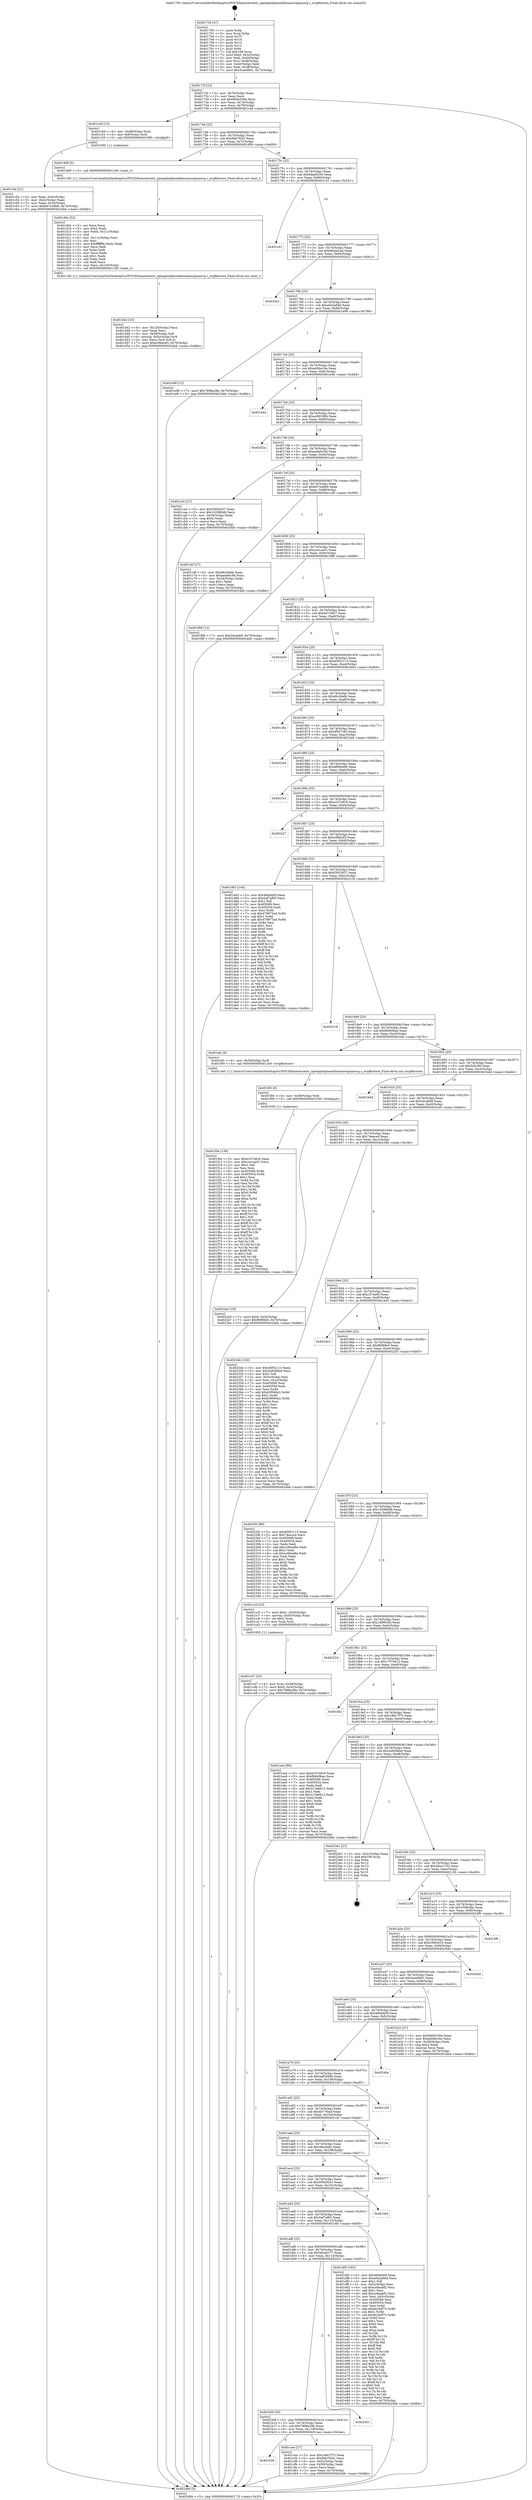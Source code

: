 digraph "0x401700" {
  label = "0x401700 (/mnt/c/Users/mathe/Desktop/tcc/POCII/binaries/extr_openpilotphonelibsnanovgnanovg.c_nvgRestore_Final-ollvm.out::main(0))"
  labelloc = "t"
  node[shape=record]

  Entry [label="",width=0.3,height=0.3,shape=circle,fillcolor=black,style=filled]
  "0x40172f" [label="{
     0x40172f [23]\l
     | [instrs]\l
     &nbsp;&nbsp;0x40172f \<+3\>: mov -0x70(%rbp),%eax\l
     &nbsp;&nbsp;0x401732 \<+2\>: mov %eax,%ecx\l
     &nbsp;&nbsp;0x401734 \<+6\>: sub $0x940b5384,%ecx\l
     &nbsp;&nbsp;0x40173a \<+3\>: mov %eax,-0x74(%rbp)\l
     &nbsp;&nbsp;0x40173d \<+3\>: mov %ecx,-0x78(%rbp)\l
     &nbsp;&nbsp;0x401740 \<+6\>: je 0000000000401c4d \<main+0x54d\>\l
  }"]
  "0x401c4d" [label="{
     0x401c4d [13]\l
     | [instrs]\l
     &nbsp;&nbsp;0x401c4d \<+4\>: mov -0x48(%rbp),%rax\l
     &nbsp;&nbsp;0x401c51 \<+4\>: mov 0x8(%rax),%rdi\l
     &nbsp;&nbsp;0x401c55 \<+5\>: call 0000000000401060 \<atoi@plt\>\l
     | [calls]\l
     &nbsp;&nbsp;0x401060 \{1\} (unknown)\l
  }"]
  "0x401746" [label="{
     0x401746 [22]\l
     | [instrs]\l
     &nbsp;&nbsp;0x401746 \<+5\>: jmp 000000000040174b \<main+0x4b\>\l
     &nbsp;&nbsp;0x40174b \<+3\>: mov -0x74(%rbp),%eax\l
     &nbsp;&nbsp;0x40174e \<+5\>: sub $0x9bb7f2d1,%eax\l
     &nbsp;&nbsp;0x401753 \<+3\>: mov %eax,-0x7c(%rbp)\l
     &nbsp;&nbsp;0x401756 \<+6\>: je 0000000000401d09 \<main+0x609\>\l
  }"]
  Exit [label="",width=0.3,height=0.3,shape=circle,fillcolor=black,style=filled,peripheries=2]
  "0x401d09" [label="{
     0x401d09 [5]\l
     | [instrs]\l
     &nbsp;&nbsp;0x401d09 \<+5\>: call 0000000000401160 \<next_i\>\l
     | [calls]\l
     &nbsp;&nbsp;0x401160 \{1\} (/mnt/c/Users/mathe/Desktop/tcc/POCII/binaries/extr_openpilotphonelibsnanovgnanovg.c_nvgRestore_Final-ollvm.out::next_i)\l
  }"]
  "0x40175c" [label="{
     0x40175c [22]\l
     | [instrs]\l
     &nbsp;&nbsp;0x40175c \<+5\>: jmp 0000000000401761 \<main+0x61\>\l
     &nbsp;&nbsp;0x401761 \<+3\>: mov -0x74(%rbp),%eax\l
     &nbsp;&nbsp;0x401764 \<+5\>: sub $0x9dae6534,%eax\l
     &nbsp;&nbsp;0x401769 \<+3\>: mov %eax,-0x80(%rbp)\l
     &nbsp;&nbsp;0x40176c \<+6\>: je 0000000000401c41 \<main+0x541\>\l
  }"]
  "0x401f0e" [label="{
     0x401f0e [138]\l
     | [instrs]\l
     &nbsp;&nbsp;0x401f0e \<+5\>: mov $0xe107e6c9,%eax\l
     &nbsp;&nbsp;0x401f13 \<+5\>: mov $0xcce1aa51,%ecx\l
     &nbsp;&nbsp;0x401f18 \<+2\>: mov $0x1,%dl\l
     &nbsp;&nbsp;0x401f1a \<+2\>: xor %esi,%esi\l
     &nbsp;&nbsp;0x401f1c \<+8\>: mov 0x405068,%r8d\l
     &nbsp;&nbsp;0x401f24 \<+8\>: mov 0x405054,%r9d\l
     &nbsp;&nbsp;0x401f2c \<+3\>: sub $0x1,%esi\l
     &nbsp;&nbsp;0x401f2f \<+3\>: mov %r8d,%r10d\l
     &nbsp;&nbsp;0x401f32 \<+3\>: add %esi,%r10d\l
     &nbsp;&nbsp;0x401f35 \<+4\>: imul %r10d,%r8d\l
     &nbsp;&nbsp;0x401f39 \<+4\>: and $0x1,%r8d\l
     &nbsp;&nbsp;0x401f3d \<+4\>: cmp $0x0,%r8d\l
     &nbsp;&nbsp;0x401f41 \<+4\>: sete %r11b\l
     &nbsp;&nbsp;0x401f45 \<+4\>: cmp $0xa,%r9d\l
     &nbsp;&nbsp;0x401f49 \<+3\>: setl %bl\l
     &nbsp;&nbsp;0x401f4c \<+3\>: mov %r11b,%r14b\l
     &nbsp;&nbsp;0x401f4f \<+4\>: xor $0xff,%r14b\l
     &nbsp;&nbsp;0x401f53 \<+3\>: mov %bl,%r15b\l
     &nbsp;&nbsp;0x401f56 \<+4\>: xor $0xff,%r15b\l
     &nbsp;&nbsp;0x401f5a \<+3\>: xor $0x1,%dl\l
     &nbsp;&nbsp;0x401f5d \<+3\>: mov %r14b,%r12b\l
     &nbsp;&nbsp;0x401f60 \<+4\>: and $0xff,%r12b\l
     &nbsp;&nbsp;0x401f64 \<+3\>: and %dl,%r11b\l
     &nbsp;&nbsp;0x401f67 \<+3\>: mov %r15b,%r13b\l
     &nbsp;&nbsp;0x401f6a \<+4\>: and $0xff,%r13b\l
     &nbsp;&nbsp;0x401f6e \<+2\>: and %dl,%bl\l
     &nbsp;&nbsp;0x401f70 \<+3\>: or %r11b,%r12b\l
     &nbsp;&nbsp;0x401f73 \<+3\>: or %bl,%r13b\l
     &nbsp;&nbsp;0x401f76 \<+3\>: xor %r13b,%r12b\l
     &nbsp;&nbsp;0x401f79 \<+3\>: or %r15b,%r14b\l
     &nbsp;&nbsp;0x401f7c \<+4\>: xor $0xff,%r14b\l
     &nbsp;&nbsp;0x401f80 \<+3\>: or $0x1,%dl\l
     &nbsp;&nbsp;0x401f83 \<+3\>: and %dl,%r14b\l
     &nbsp;&nbsp;0x401f86 \<+3\>: or %r14b,%r12b\l
     &nbsp;&nbsp;0x401f89 \<+4\>: test $0x1,%r12b\l
     &nbsp;&nbsp;0x401f8d \<+3\>: cmovne %ecx,%eax\l
     &nbsp;&nbsp;0x401f90 \<+3\>: mov %eax,-0x70(%rbp)\l
     &nbsp;&nbsp;0x401f93 \<+5\>: jmp 00000000004024bb \<main+0xdbb\>\l
  }"]
  "0x401c41" [label="{
     0x401c41\l
  }", style=dashed]
  "0x401772" [label="{
     0x401772 [25]\l
     | [instrs]\l
     &nbsp;&nbsp;0x401772 \<+5\>: jmp 0000000000401777 \<main+0x77\>\l
     &nbsp;&nbsp;0x401777 \<+3\>: mov -0x74(%rbp),%eax\l
     &nbsp;&nbsp;0x40177a \<+5\>: sub $0x9e4ae2a4,%eax\l
     &nbsp;&nbsp;0x40177f \<+6\>: mov %eax,-0x84(%rbp)\l
     &nbsp;&nbsp;0x401785 \<+6\>: je 00000000004020c2 \<main+0x9c2\>\l
  }"]
  "0x401f05" [label="{
     0x401f05 [9]\l
     | [instrs]\l
     &nbsp;&nbsp;0x401f05 \<+4\>: mov -0x58(%rbp),%rdi\l
     &nbsp;&nbsp;0x401f09 \<+5\>: call 0000000000401030 \<free@plt\>\l
     | [calls]\l
     &nbsp;&nbsp;0x401030 \{1\} (unknown)\l
  }"]
  "0x4020c2" [label="{
     0x4020c2\l
  }", style=dashed]
  "0x40178b" [label="{
     0x40178b [25]\l
     | [instrs]\l
     &nbsp;&nbsp;0x40178b \<+5\>: jmp 0000000000401790 \<main+0x90\>\l
     &nbsp;&nbsp;0x401790 \<+3\>: mov -0x74(%rbp),%eax\l
     &nbsp;&nbsp;0x401793 \<+5\>: sub $0xa0a2a66d,%eax\l
     &nbsp;&nbsp;0x401798 \<+6\>: mov %eax,-0x88(%rbp)\l
     &nbsp;&nbsp;0x40179e \<+6\>: je 0000000000401e98 \<main+0x798\>\l
  }"]
  "0x401d42" [label="{
     0x401d42 [33]\l
     | [instrs]\l
     &nbsp;&nbsp;0x401d42 \<+6\>: mov -0x120(%rbp),%ecx\l
     &nbsp;&nbsp;0x401d48 \<+3\>: imul %eax,%ecx\l
     &nbsp;&nbsp;0x401d4b \<+4\>: mov -0x58(%rbp),%r8\l
     &nbsp;&nbsp;0x401d4f \<+4\>: movslq -0x5c(%rbp),%r9\l
     &nbsp;&nbsp;0x401d53 \<+4\>: mov %ecx,(%r8,%r9,4)\l
     &nbsp;&nbsp;0x401d57 \<+7\>: movl $0xe3fbbc65,-0x70(%rbp)\l
     &nbsp;&nbsp;0x401d5e \<+5\>: jmp 00000000004024bb \<main+0xdbb\>\l
  }"]
  "0x401e98" [label="{
     0x401e98 [12]\l
     | [instrs]\l
     &nbsp;&nbsp;0x401e98 \<+7\>: movl $0x7898a28b,-0x70(%rbp)\l
     &nbsp;&nbsp;0x401e9f \<+5\>: jmp 00000000004024bb \<main+0xdbb\>\l
  }"]
  "0x4017a4" [label="{
     0x4017a4 [25]\l
     | [instrs]\l
     &nbsp;&nbsp;0x4017a4 \<+5\>: jmp 00000000004017a9 \<main+0xa9\>\l
     &nbsp;&nbsp;0x4017a9 \<+3\>: mov -0x74(%rbp),%eax\l
     &nbsp;&nbsp;0x4017ac \<+5\>: sub $0xa60be1be,%eax\l
     &nbsp;&nbsp;0x4017b1 \<+6\>: mov %eax,-0x8c(%rbp)\l
     &nbsp;&nbsp;0x4017b7 \<+6\>: je 0000000000401b4d \<main+0x44d\>\l
  }"]
  "0x401d0e" [label="{
     0x401d0e [52]\l
     | [instrs]\l
     &nbsp;&nbsp;0x401d0e \<+2\>: xor %ecx,%ecx\l
     &nbsp;&nbsp;0x401d10 \<+5\>: mov $0x2,%edx\l
     &nbsp;&nbsp;0x401d15 \<+6\>: mov %edx,-0x11c(%rbp)\l
     &nbsp;&nbsp;0x401d1b \<+1\>: cltd\l
     &nbsp;&nbsp;0x401d1c \<+6\>: mov -0x11c(%rbp),%esi\l
     &nbsp;&nbsp;0x401d22 \<+2\>: idiv %esi\l
     &nbsp;&nbsp;0x401d24 \<+6\>: imul $0xfffffffe,%edx,%edx\l
     &nbsp;&nbsp;0x401d2a \<+2\>: mov %ecx,%edi\l
     &nbsp;&nbsp;0x401d2c \<+2\>: sub %edx,%edi\l
     &nbsp;&nbsp;0x401d2e \<+2\>: mov %ecx,%edx\l
     &nbsp;&nbsp;0x401d30 \<+3\>: sub $0x1,%edx\l
     &nbsp;&nbsp;0x401d33 \<+2\>: add %edx,%edi\l
     &nbsp;&nbsp;0x401d35 \<+2\>: sub %edi,%ecx\l
     &nbsp;&nbsp;0x401d37 \<+6\>: mov %ecx,-0x120(%rbp)\l
     &nbsp;&nbsp;0x401d3d \<+5\>: call 0000000000401160 \<next_i\>\l
     | [calls]\l
     &nbsp;&nbsp;0x401160 \{1\} (/mnt/c/Users/mathe/Desktop/tcc/POCII/binaries/extr_openpilotphonelibsnanovgnanovg.c_nvgRestore_Final-ollvm.out::next_i)\l
  }"]
  "0x401b4d" [label="{
     0x401b4d\l
  }", style=dashed]
  "0x4017bd" [label="{
     0x4017bd [25]\l
     | [instrs]\l
     &nbsp;&nbsp;0x4017bd \<+5\>: jmp 00000000004017c2 \<main+0xc2\>\l
     &nbsp;&nbsp;0x4017c2 \<+3\>: mov -0x74(%rbp),%eax\l
     &nbsp;&nbsp;0x4017c5 \<+5\>: sub $0xac69208b,%eax\l
     &nbsp;&nbsp;0x4017ca \<+6\>: mov %eax,-0x90(%rbp)\l
     &nbsp;&nbsp;0x4017d0 \<+6\>: je 000000000040202a \<main+0x92a\>\l
  }"]
  "0x401b28" [label="{
     0x401b28\l
  }", style=dashed]
  "0x40202a" [label="{
     0x40202a\l
  }", style=dashed]
  "0x4017d6" [label="{
     0x4017d6 [25]\l
     | [instrs]\l
     &nbsp;&nbsp;0x4017d6 \<+5\>: jmp 00000000004017db \<main+0xdb\>\l
     &nbsp;&nbsp;0x4017db \<+3\>: mov -0x74(%rbp),%eax\l
     &nbsp;&nbsp;0x4017de \<+5\>: sub $0xaede918d,%eax\l
     &nbsp;&nbsp;0x4017e3 \<+6\>: mov %eax,-0x94(%rbp)\l
     &nbsp;&nbsp;0x4017e9 \<+6\>: je 0000000000401ca5 \<main+0x5a5\>\l
  }"]
  "0x401cee" [label="{
     0x401cee [27]\l
     | [instrs]\l
     &nbsp;&nbsp;0x401cee \<+5\>: mov $0x1d6c7f75,%eax\l
     &nbsp;&nbsp;0x401cf3 \<+5\>: mov $0x9bb7f2d1,%ecx\l
     &nbsp;&nbsp;0x401cf8 \<+3\>: mov -0x5c(%rbp),%edx\l
     &nbsp;&nbsp;0x401cfb \<+3\>: cmp -0x50(%rbp),%edx\l
     &nbsp;&nbsp;0x401cfe \<+3\>: cmovl %ecx,%eax\l
     &nbsp;&nbsp;0x401d01 \<+3\>: mov %eax,-0x70(%rbp)\l
     &nbsp;&nbsp;0x401d04 \<+5\>: jmp 00000000004024bb \<main+0xdbb\>\l
  }"]
  "0x401ca5" [label="{
     0x401ca5 [27]\l
     | [instrs]\l
     &nbsp;&nbsp;0x401ca5 \<+5\>: mov $0xf3952937,%eax\l
     &nbsp;&nbsp;0x401caa \<+5\>: mov $0x102980db,%ecx\l
     &nbsp;&nbsp;0x401caf \<+3\>: mov -0x34(%rbp),%edx\l
     &nbsp;&nbsp;0x401cb2 \<+3\>: cmp $0x0,%edx\l
     &nbsp;&nbsp;0x401cb5 \<+3\>: cmove %ecx,%eax\l
     &nbsp;&nbsp;0x401cb8 \<+3\>: mov %eax,-0x70(%rbp)\l
     &nbsp;&nbsp;0x401cbb \<+5\>: jmp 00000000004024bb \<main+0xdbb\>\l
  }"]
  "0x4017ef" [label="{
     0x4017ef [25]\l
     | [instrs]\l
     &nbsp;&nbsp;0x4017ef \<+5\>: jmp 00000000004017f4 \<main+0xf4\>\l
     &nbsp;&nbsp;0x4017f4 \<+3\>: mov -0x74(%rbp),%eax\l
     &nbsp;&nbsp;0x4017f7 \<+5\>: sub $0xb67e4db9,%eax\l
     &nbsp;&nbsp;0x4017fc \<+6\>: mov %eax,-0x98(%rbp)\l
     &nbsp;&nbsp;0x401802 \<+6\>: je 0000000000401c6f \<main+0x56f\>\l
  }"]
  "0x401b0f" [label="{
     0x401b0f [25]\l
     | [instrs]\l
     &nbsp;&nbsp;0x401b0f \<+5\>: jmp 0000000000401b14 \<main+0x414\>\l
     &nbsp;&nbsp;0x401b14 \<+3\>: mov -0x74(%rbp),%eax\l
     &nbsp;&nbsp;0x401b17 \<+5\>: sub $0x7898a28b,%eax\l
     &nbsp;&nbsp;0x401b1c \<+6\>: mov %eax,-0x118(%rbp)\l
     &nbsp;&nbsp;0x401b22 \<+6\>: je 0000000000401cee \<main+0x5ee\>\l
  }"]
  "0x401c6f" [label="{
     0x401c6f [27]\l
     | [instrs]\l
     &nbsp;&nbsp;0x401c6f \<+5\>: mov $0xd6c0defe,%eax\l
     &nbsp;&nbsp;0x401c74 \<+5\>: mov $0xaede918d,%ecx\l
     &nbsp;&nbsp;0x401c79 \<+3\>: mov -0x34(%rbp),%edx\l
     &nbsp;&nbsp;0x401c7c \<+3\>: cmp $0x1,%edx\l
     &nbsp;&nbsp;0x401c7f \<+3\>: cmovl %ecx,%eax\l
     &nbsp;&nbsp;0x401c82 \<+3\>: mov %eax,-0x70(%rbp)\l
     &nbsp;&nbsp;0x401c85 \<+5\>: jmp 00000000004024bb \<main+0xdbb\>\l
  }"]
  "0x401808" [label="{
     0x401808 [25]\l
     | [instrs]\l
     &nbsp;&nbsp;0x401808 \<+5\>: jmp 000000000040180d \<main+0x10d\>\l
     &nbsp;&nbsp;0x40180d \<+3\>: mov -0x74(%rbp),%eax\l
     &nbsp;&nbsp;0x401810 \<+5\>: sub $0xcce1aa51,%eax\l
     &nbsp;&nbsp;0x401815 \<+6\>: mov %eax,-0x9c(%rbp)\l
     &nbsp;&nbsp;0x40181b \<+6\>: je 0000000000401f98 \<main+0x898\>\l
  }"]
  "0x402451" [label="{
     0x402451\l
  }", style=dashed]
  "0x401f98" [label="{
     0x401f98 [12]\l
     | [instrs]\l
     &nbsp;&nbsp;0x401f98 \<+7\>: movl $0x2dcab69,-0x70(%rbp)\l
     &nbsp;&nbsp;0x401f9f \<+5\>: jmp 00000000004024bb \<main+0xdbb\>\l
  }"]
  "0x401821" [label="{
     0x401821 [25]\l
     | [instrs]\l
     &nbsp;&nbsp;0x401821 \<+5\>: jmp 0000000000401826 \<main+0x126\>\l
     &nbsp;&nbsp;0x401826 \<+3\>: mov -0x74(%rbp),%eax\l
     &nbsp;&nbsp;0x401829 \<+5\>: sub $0xd4734fc7,%eax\l
     &nbsp;&nbsp;0x40182e \<+6\>: mov %eax,-0xa0(%rbp)\l
     &nbsp;&nbsp;0x401834 \<+6\>: je 0000000000402445 \<main+0xd45\>\l
  }"]
  "0x401af6" [label="{
     0x401af6 [25]\l
     | [instrs]\l
     &nbsp;&nbsp;0x401af6 \<+5\>: jmp 0000000000401afb \<main+0x3fb\>\l
     &nbsp;&nbsp;0x401afb \<+3\>: mov -0x74(%rbp),%eax\l
     &nbsp;&nbsp;0x401afe \<+5\>: sub $0x5bceb177,%eax\l
     &nbsp;&nbsp;0x401b03 \<+6\>: mov %eax,-0x114(%rbp)\l
     &nbsp;&nbsp;0x401b09 \<+6\>: je 0000000000402451 \<main+0xd51\>\l
  }"]
  "0x402445" [label="{
     0x402445\l
  }", style=dashed]
  "0x40183a" [label="{
     0x40183a [25]\l
     | [instrs]\l
     &nbsp;&nbsp;0x40183a \<+5\>: jmp 000000000040183f \<main+0x13f\>\l
     &nbsp;&nbsp;0x40183f \<+3\>: mov -0x74(%rbp),%eax\l
     &nbsp;&nbsp;0x401842 \<+5\>: sub $0xd5f52113,%eax\l
     &nbsp;&nbsp;0x401847 \<+6\>: mov %eax,-0xa4(%rbp)\l
     &nbsp;&nbsp;0x40184d \<+6\>: je 00000000004024b4 \<main+0xdb4\>\l
  }"]
  "0x401df3" [label="{
     0x401df3 [165]\l
     | [instrs]\l
     &nbsp;&nbsp;0x401df3 \<+5\>: mov $0x46f4dd5f,%eax\l
     &nbsp;&nbsp;0x401df8 \<+5\>: mov $0xa0a2a66d,%ecx\l
     &nbsp;&nbsp;0x401dfd \<+2\>: mov $0x1,%dl\l
     &nbsp;&nbsp;0x401dff \<+3\>: mov -0x5c(%rbp),%esi\l
     &nbsp;&nbsp;0x401e02 \<+6\>: sub $0xce8aabf2,%esi\l
     &nbsp;&nbsp;0x401e08 \<+3\>: add $0x1,%esi\l
     &nbsp;&nbsp;0x401e0b \<+6\>: add $0xce8aabf2,%esi\l
     &nbsp;&nbsp;0x401e11 \<+3\>: mov %esi,-0x5c(%rbp)\l
     &nbsp;&nbsp;0x401e14 \<+7\>: mov 0x405068,%esi\l
     &nbsp;&nbsp;0x401e1b \<+7\>: mov 0x405054,%edi\l
     &nbsp;&nbsp;0x401e22 \<+3\>: mov %esi,%r8d\l
     &nbsp;&nbsp;0x401e25 \<+7\>: add $0xfa24df75,%r8d\l
     &nbsp;&nbsp;0x401e2c \<+4\>: sub $0x1,%r8d\l
     &nbsp;&nbsp;0x401e30 \<+7\>: sub $0xfa24df75,%r8d\l
     &nbsp;&nbsp;0x401e37 \<+4\>: imul %r8d,%esi\l
     &nbsp;&nbsp;0x401e3b \<+3\>: and $0x1,%esi\l
     &nbsp;&nbsp;0x401e3e \<+3\>: cmp $0x0,%esi\l
     &nbsp;&nbsp;0x401e41 \<+4\>: sete %r9b\l
     &nbsp;&nbsp;0x401e45 \<+3\>: cmp $0xa,%edi\l
     &nbsp;&nbsp;0x401e48 \<+4\>: setl %r10b\l
     &nbsp;&nbsp;0x401e4c \<+3\>: mov %r9b,%r11b\l
     &nbsp;&nbsp;0x401e4f \<+4\>: xor $0xff,%r11b\l
     &nbsp;&nbsp;0x401e53 \<+3\>: mov %r10b,%bl\l
     &nbsp;&nbsp;0x401e56 \<+3\>: xor $0xff,%bl\l
     &nbsp;&nbsp;0x401e59 \<+3\>: xor $0x0,%dl\l
     &nbsp;&nbsp;0x401e5c \<+3\>: mov %r11b,%r14b\l
     &nbsp;&nbsp;0x401e5f \<+4\>: and $0x0,%r14b\l
     &nbsp;&nbsp;0x401e63 \<+3\>: and %dl,%r9b\l
     &nbsp;&nbsp;0x401e66 \<+3\>: mov %bl,%r15b\l
     &nbsp;&nbsp;0x401e69 \<+4\>: and $0x0,%r15b\l
     &nbsp;&nbsp;0x401e6d \<+3\>: and %dl,%r10b\l
     &nbsp;&nbsp;0x401e70 \<+3\>: or %r9b,%r14b\l
     &nbsp;&nbsp;0x401e73 \<+3\>: or %r10b,%r15b\l
     &nbsp;&nbsp;0x401e76 \<+3\>: xor %r15b,%r14b\l
     &nbsp;&nbsp;0x401e79 \<+3\>: or %bl,%r11b\l
     &nbsp;&nbsp;0x401e7c \<+4\>: xor $0xff,%r11b\l
     &nbsp;&nbsp;0x401e80 \<+3\>: or $0x0,%dl\l
     &nbsp;&nbsp;0x401e83 \<+3\>: and %dl,%r11b\l
     &nbsp;&nbsp;0x401e86 \<+3\>: or %r11b,%r14b\l
     &nbsp;&nbsp;0x401e89 \<+4\>: test $0x1,%r14b\l
     &nbsp;&nbsp;0x401e8d \<+3\>: cmovne %ecx,%eax\l
     &nbsp;&nbsp;0x401e90 \<+3\>: mov %eax,-0x70(%rbp)\l
     &nbsp;&nbsp;0x401e93 \<+5\>: jmp 00000000004024bb \<main+0xdbb\>\l
  }"]
  "0x4024b4" [label="{
     0x4024b4\l
  }", style=dashed]
  "0x401853" [label="{
     0x401853 [25]\l
     | [instrs]\l
     &nbsp;&nbsp;0x401853 \<+5\>: jmp 0000000000401858 \<main+0x158\>\l
     &nbsp;&nbsp;0x401858 \<+3\>: mov -0x74(%rbp),%eax\l
     &nbsp;&nbsp;0x40185b \<+5\>: sub $0xd6c0defe,%eax\l
     &nbsp;&nbsp;0x401860 \<+6\>: mov %eax,-0xa8(%rbp)\l
     &nbsp;&nbsp;0x401866 \<+6\>: je 0000000000401c8a \<main+0x58a\>\l
  }"]
  "0x401add" [label="{
     0x401add [25]\l
     | [instrs]\l
     &nbsp;&nbsp;0x401add \<+5\>: jmp 0000000000401ae2 \<main+0x3e2\>\l
     &nbsp;&nbsp;0x401ae2 \<+3\>: mov -0x74(%rbp),%eax\l
     &nbsp;&nbsp;0x401ae5 \<+5\>: sub $0x5af7af65,%eax\l
     &nbsp;&nbsp;0x401aea \<+6\>: mov %eax,-0x110(%rbp)\l
     &nbsp;&nbsp;0x401af0 \<+6\>: je 0000000000401df3 \<main+0x6f3\>\l
  }"]
  "0x401c8a" [label="{
     0x401c8a\l
  }", style=dashed]
  "0x40186c" [label="{
     0x40186c [25]\l
     | [instrs]\l
     &nbsp;&nbsp;0x40186c \<+5\>: jmp 0000000000401871 \<main+0x171\>\l
     &nbsp;&nbsp;0x401871 \<+3\>: mov -0x74(%rbp),%eax\l
     &nbsp;&nbsp;0x401874 \<+5\>: sub $0xdf507c65,%eax\l
     &nbsp;&nbsp;0x401879 \<+6\>: mov %eax,-0xac(%rbp)\l
     &nbsp;&nbsp;0x40187f \<+6\>: je 00000000004022d4 \<main+0xbd4\>\l
  }"]
  "0x401fa4" [label="{
     0x401fa4\l
  }", style=dashed]
  "0x4022d4" [label="{
     0x4022d4\l
  }", style=dashed]
  "0x401885" [label="{
     0x401885 [25]\l
     | [instrs]\l
     &nbsp;&nbsp;0x401885 \<+5\>: jmp 000000000040188a \<main+0x18a\>\l
     &nbsp;&nbsp;0x40188a \<+3\>: mov -0x74(%rbp),%eax\l
     &nbsp;&nbsp;0x40188d \<+5\>: sub $0xdf99e466,%eax\l
     &nbsp;&nbsp;0x401892 \<+6\>: mov %eax,-0xb0(%rbp)\l
     &nbsp;&nbsp;0x401898 \<+6\>: je 00000000004021e1 \<main+0xae1\>\l
  }"]
  "0x401ac4" [label="{
     0x401ac4 [25]\l
     | [instrs]\l
     &nbsp;&nbsp;0x401ac4 \<+5\>: jmp 0000000000401ac9 \<main+0x3c9\>\l
     &nbsp;&nbsp;0x401ac9 \<+3\>: mov -0x74(%rbp),%eax\l
     &nbsp;&nbsp;0x401acc \<+5\>: sub $0x500282e1,%eax\l
     &nbsp;&nbsp;0x401ad1 \<+6\>: mov %eax,-0x10c(%rbp)\l
     &nbsp;&nbsp;0x401ad7 \<+6\>: je 0000000000401fa4 \<main+0x8a4\>\l
  }"]
  "0x4021e1" [label="{
     0x4021e1\l
  }", style=dashed]
  "0x40189e" [label="{
     0x40189e [25]\l
     | [instrs]\l
     &nbsp;&nbsp;0x40189e \<+5\>: jmp 00000000004018a3 \<main+0x1a3\>\l
     &nbsp;&nbsp;0x4018a3 \<+3\>: mov -0x74(%rbp),%eax\l
     &nbsp;&nbsp;0x4018a6 \<+5\>: sub $0xe107e6c9,%eax\l
     &nbsp;&nbsp;0x4018ab \<+6\>: mov %eax,-0xb4(%rbp)\l
     &nbsp;&nbsp;0x4018b1 \<+6\>: je 0000000000402427 \<main+0xd27\>\l
  }"]
  "0x402277" [label="{
     0x402277\l
  }", style=dashed]
  "0x402427" [label="{
     0x402427\l
  }", style=dashed]
  "0x4018b7" [label="{
     0x4018b7 [25]\l
     | [instrs]\l
     &nbsp;&nbsp;0x4018b7 \<+5\>: jmp 00000000004018bc \<main+0x1bc\>\l
     &nbsp;&nbsp;0x4018bc \<+3\>: mov -0x74(%rbp),%eax\l
     &nbsp;&nbsp;0x4018bf \<+5\>: sub $0xe3fbbc65,%eax\l
     &nbsp;&nbsp;0x4018c4 \<+6\>: mov %eax,-0xb8(%rbp)\l
     &nbsp;&nbsp;0x4018ca \<+6\>: je 0000000000401d63 \<main+0x663\>\l
  }"]
  "0x401aab" [label="{
     0x401aab [25]\l
     | [instrs]\l
     &nbsp;&nbsp;0x401aab \<+5\>: jmp 0000000000401ab0 \<main+0x3b0\>\l
     &nbsp;&nbsp;0x401ab0 \<+3\>: mov -0x74(%rbp),%eax\l
     &nbsp;&nbsp;0x401ab3 \<+5\>: sub $0x4fec4a8c,%eax\l
     &nbsp;&nbsp;0x401ab8 \<+6\>: mov %eax,-0x108(%rbp)\l
     &nbsp;&nbsp;0x401abe \<+6\>: je 0000000000402277 \<main+0xb77\>\l
  }"]
  "0x401d63" [label="{
     0x401d63 [144]\l
     | [instrs]\l
     &nbsp;&nbsp;0x401d63 \<+5\>: mov $0x46f4dd5f,%eax\l
     &nbsp;&nbsp;0x401d68 \<+5\>: mov $0x5af7af65,%ecx\l
     &nbsp;&nbsp;0x401d6d \<+2\>: mov $0x1,%dl\l
     &nbsp;&nbsp;0x401d6f \<+7\>: mov 0x405068,%esi\l
     &nbsp;&nbsp;0x401d76 \<+7\>: mov 0x405054,%edi\l
     &nbsp;&nbsp;0x401d7d \<+3\>: mov %esi,%r8d\l
     &nbsp;&nbsp;0x401d80 \<+7\>: sub $0x478873ad,%r8d\l
     &nbsp;&nbsp;0x401d87 \<+4\>: sub $0x1,%r8d\l
     &nbsp;&nbsp;0x401d8b \<+7\>: add $0x478873ad,%r8d\l
     &nbsp;&nbsp;0x401d92 \<+4\>: imul %r8d,%esi\l
     &nbsp;&nbsp;0x401d96 \<+3\>: and $0x1,%esi\l
     &nbsp;&nbsp;0x401d99 \<+3\>: cmp $0x0,%esi\l
     &nbsp;&nbsp;0x401d9c \<+4\>: sete %r9b\l
     &nbsp;&nbsp;0x401da0 \<+3\>: cmp $0xa,%edi\l
     &nbsp;&nbsp;0x401da3 \<+4\>: setl %r10b\l
     &nbsp;&nbsp;0x401da7 \<+3\>: mov %r9b,%r11b\l
     &nbsp;&nbsp;0x401daa \<+4\>: xor $0xff,%r11b\l
     &nbsp;&nbsp;0x401dae \<+3\>: mov %r10b,%bl\l
     &nbsp;&nbsp;0x401db1 \<+3\>: xor $0xff,%bl\l
     &nbsp;&nbsp;0x401db4 \<+3\>: xor $0x0,%dl\l
     &nbsp;&nbsp;0x401db7 \<+3\>: mov %r11b,%r14b\l
     &nbsp;&nbsp;0x401dba \<+4\>: and $0x0,%r14b\l
     &nbsp;&nbsp;0x401dbe \<+3\>: and %dl,%r9b\l
     &nbsp;&nbsp;0x401dc1 \<+3\>: mov %bl,%r15b\l
     &nbsp;&nbsp;0x401dc4 \<+4\>: and $0x0,%r15b\l
     &nbsp;&nbsp;0x401dc8 \<+3\>: and %dl,%r10b\l
     &nbsp;&nbsp;0x401dcb \<+3\>: or %r9b,%r14b\l
     &nbsp;&nbsp;0x401dce \<+3\>: or %r10b,%r15b\l
     &nbsp;&nbsp;0x401dd1 \<+3\>: xor %r15b,%r14b\l
     &nbsp;&nbsp;0x401dd4 \<+3\>: or %bl,%r11b\l
     &nbsp;&nbsp;0x401dd7 \<+4\>: xor $0xff,%r11b\l
     &nbsp;&nbsp;0x401ddb \<+3\>: or $0x0,%dl\l
     &nbsp;&nbsp;0x401dde \<+3\>: and %dl,%r11b\l
     &nbsp;&nbsp;0x401de1 \<+3\>: or %r11b,%r14b\l
     &nbsp;&nbsp;0x401de4 \<+4\>: test $0x1,%r14b\l
     &nbsp;&nbsp;0x401de8 \<+3\>: cmovne %ecx,%eax\l
     &nbsp;&nbsp;0x401deb \<+3\>: mov %eax,-0x70(%rbp)\l
     &nbsp;&nbsp;0x401dee \<+5\>: jmp 00000000004024bb \<main+0xdbb\>\l
  }"]
  "0x4018d0" [label="{
     0x4018d0 [25]\l
     | [instrs]\l
     &nbsp;&nbsp;0x4018d0 \<+5\>: jmp 00000000004018d5 \<main+0x1d5\>\l
     &nbsp;&nbsp;0x4018d5 \<+3\>: mov -0x74(%rbp),%eax\l
     &nbsp;&nbsp;0x4018d8 \<+5\>: sub $0xf3952937,%eax\l
     &nbsp;&nbsp;0x4018dd \<+6\>: mov %eax,-0xbc(%rbp)\l
     &nbsp;&nbsp;0x4018e3 \<+6\>: je 0000000000402218 \<main+0xb18\>\l
  }"]
  "0x4021fa" [label="{
     0x4021fa\l
  }", style=dashed]
  "0x402218" [label="{
     0x402218\l
  }", style=dashed]
  "0x4018e9" [label="{
     0x4018e9 [25]\l
     | [instrs]\l
     &nbsp;&nbsp;0x4018e9 \<+5\>: jmp 00000000004018ee \<main+0x1ee\>\l
     &nbsp;&nbsp;0x4018ee \<+3\>: mov -0x74(%rbp),%eax\l
     &nbsp;&nbsp;0x4018f1 \<+5\>: sub $0xf84606ae,%eax\l
     &nbsp;&nbsp;0x4018f6 \<+6\>: mov %eax,-0xc0(%rbp)\l
     &nbsp;&nbsp;0x4018fc \<+6\>: je 0000000000401efc \<main+0x7fc\>\l
  }"]
  "0x401a92" [label="{
     0x401a92 [25]\l
     | [instrs]\l
     &nbsp;&nbsp;0x401a92 \<+5\>: jmp 0000000000401a97 \<main+0x397\>\l
     &nbsp;&nbsp;0x401a97 \<+3\>: mov -0x74(%rbp),%eax\l
     &nbsp;&nbsp;0x401a9a \<+5\>: sub $0x4b776acf,%eax\l
     &nbsp;&nbsp;0x401a9f \<+6\>: mov %eax,-0x104(%rbp)\l
     &nbsp;&nbsp;0x401aa5 \<+6\>: je 00000000004021fa \<main+0xafa\>\l
  }"]
  "0x401efc" [label="{
     0x401efc [9]\l
     | [instrs]\l
     &nbsp;&nbsp;0x401efc \<+4\>: mov -0x58(%rbp),%rdi\l
     &nbsp;&nbsp;0x401f00 \<+5\>: call 00000000004013e0 \<nvgRestore\>\l
     | [calls]\l
     &nbsp;&nbsp;0x4013e0 \{1\} (/mnt/c/Users/mathe/Desktop/tcc/POCII/binaries/extr_openpilotphonelibsnanovgnanovg.c_nvgRestore_Final-ollvm.out::nvgRestore)\l
  }"]
  "0x401902" [label="{
     0x401902 [25]\l
     | [instrs]\l
     &nbsp;&nbsp;0x401902 \<+5\>: jmp 0000000000401907 \<main+0x207\>\l
     &nbsp;&nbsp;0x401907 \<+3\>: mov -0x74(%rbp),%eax\l
     &nbsp;&nbsp;0x40190a \<+5\>: sub $0x5d2c88,%eax\l
     &nbsp;&nbsp;0x40190f \<+6\>: mov %eax,-0xc4(%rbp)\l
     &nbsp;&nbsp;0x401915 \<+6\>: je 0000000000401bdd \<main+0x4dd\>\l
  }"]
  "0x4021d5" [label="{
     0x4021d5\l
  }", style=dashed]
  "0x401bdd" [label="{
     0x401bdd\l
  }", style=dashed]
  "0x40191b" [label="{
     0x40191b [25]\l
     | [instrs]\l
     &nbsp;&nbsp;0x40191b \<+5\>: jmp 0000000000401920 \<main+0x220\>\l
     &nbsp;&nbsp;0x401920 \<+3\>: mov -0x74(%rbp),%eax\l
     &nbsp;&nbsp;0x401923 \<+5\>: sub $0x2dcab69,%eax\l
     &nbsp;&nbsp;0x401928 \<+6\>: mov %eax,-0xc8(%rbp)\l
     &nbsp;&nbsp;0x40192e \<+6\>: je 00000000004022e0 \<main+0xbe0\>\l
  }"]
  "0x401a79" [label="{
     0x401a79 [25]\l
     | [instrs]\l
     &nbsp;&nbsp;0x401a79 \<+5\>: jmp 0000000000401a7e \<main+0x37e\>\l
     &nbsp;&nbsp;0x401a7e \<+3\>: mov -0x74(%rbp),%eax\l
     &nbsp;&nbsp;0x401a81 \<+5\>: sub $0x4af558db,%eax\l
     &nbsp;&nbsp;0x401a86 \<+6\>: mov %eax,-0x100(%rbp)\l
     &nbsp;&nbsp;0x401a8c \<+6\>: je 00000000004021d5 \<main+0xad5\>\l
  }"]
  "0x4022e0" [label="{
     0x4022e0 [19]\l
     | [instrs]\l
     &nbsp;&nbsp;0x4022e0 \<+7\>: movl $0x0,-0x3c(%rbp)\l
     &nbsp;&nbsp;0x4022e7 \<+7\>: movl $0xf6999e5,-0x70(%rbp)\l
     &nbsp;&nbsp;0x4022ee \<+5\>: jmp 00000000004024bb \<main+0xdbb\>\l
  }"]
  "0x401934" [label="{
     0x401934 [25]\l
     | [instrs]\l
     &nbsp;&nbsp;0x401934 \<+5\>: jmp 0000000000401939 \<main+0x239\>\l
     &nbsp;&nbsp;0x401939 \<+3\>: mov -0x74(%rbp),%eax\l
     &nbsp;&nbsp;0x40193c \<+5\>: sub $0x74eece4,%eax\l
     &nbsp;&nbsp;0x401941 \<+6\>: mov %eax,-0xcc(%rbp)\l
     &nbsp;&nbsp;0x401947 \<+6\>: je 000000000040234b \<main+0xc4b\>\l
  }"]
  "0x40240e" [label="{
     0x40240e\l
  }", style=dashed]
  "0x40234b" [label="{
     0x40234b [150]\l
     | [instrs]\l
     &nbsp;&nbsp;0x40234b \<+5\>: mov $0xd5f52113,%eax\l
     &nbsp;&nbsp;0x402350 \<+5\>: mov $0x2a9298ad,%ecx\l
     &nbsp;&nbsp;0x402355 \<+2\>: mov $0x1,%dl\l
     &nbsp;&nbsp;0x402357 \<+3\>: mov -0x3c(%rbp),%esi\l
     &nbsp;&nbsp;0x40235a \<+3\>: mov %esi,-0x2c(%rbp)\l
     &nbsp;&nbsp;0x40235d \<+7\>: mov 0x405068,%esi\l
     &nbsp;&nbsp;0x402364 \<+7\>: mov 0x405054,%edi\l
     &nbsp;&nbsp;0x40236b \<+3\>: mov %esi,%r8d\l
     &nbsp;&nbsp;0x40236e \<+7\>: add $0xb5f060e2,%r8d\l
     &nbsp;&nbsp;0x402375 \<+4\>: sub $0x1,%r8d\l
     &nbsp;&nbsp;0x402379 \<+7\>: sub $0xb5f060e2,%r8d\l
     &nbsp;&nbsp;0x402380 \<+4\>: imul %r8d,%esi\l
     &nbsp;&nbsp;0x402384 \<+3\>: and $0x1,%esi\l
     &nbsp;&nbsp;0x402387 \<+3\>: cmp $0x0,%esi\l
     &nbsp;&nbsp;0x40238a \<+4\>: sete %r9b\l
     &nbsp;&nbsp;0x40238e \<+3\>: cmp $0xa,%edi\l
     &nbsp;&nbsp;0x402391 \<+4\>: setl %r10b\l
     &nbsp;&nbsp;0x402395 \<+3\>: mov %r9b,%r11b\l
     &nbsp;&nbsp;0x402398 \<+4\>: xor $0xff,%r11b\l
     &nbsp;&nbsp;0x40239c \<+3\>: mov %r10b,%bl\l
     &nbsp;&nbsp;0x40239f \<+3\>: xor $0xff,%bl\l
     &nbsp;&nbsp;0x4023a2 \<+3\>: xor $0x0,%dl\l
     &nbsp;&nbsp;0x4023a5 \<+3\>: mov %r11b,%r14b\l
     &nbsp;&nbsp;0x4023a8 \<+4\>: and $0x0,%r14b\l
     &nbsp;&nbsp;0x4023ac \<+3\>: and %dl,%r9b\l
     &nbsp;&nbsp;0x4023af \<+3\>: mov %bl,%r15b\l
     &nbsp;&nbsp;0x4023b2 \<+4\>: and $0x0,%r15b\l
     &nbsp;&nbsp;0x4023b6 \<+3\>: and %dl,%r10b\l
     &nbsp;&nbsp;0x4023b9 \<+3\>: or %r9b,%r14b\l
     &nbsp;&nbsp;0x4023bc \<+3\>: or %r10b,%r15b\l
     &nbsp;&nbsp;0x4023bf \<+3\>: xor %r15b,%r14b\l
     &nbsp;&nbsp;0x4023c2 \<+3\>: or %bl,%r11b\l
     &nbsp;&nbsp;0x4023c5 \<+4\>: xor $0xff,%r11b\l
     &nbsp;&nbsp;0x4023c9 \<+3\>: or $0x0,%dl\l
     &nbsp;&nbsp;0x4023cc \<+3\>: and %dl,%r11b\l
     &nbsp;&nbsp;0x4023cf \<+3\>: or %r11b,%r14b\l
     &nbsp;&nbsp;0x4023d2 \<+4\>: test $0x1,%r14b\l
     &nbsp;&nbsp;0x4023d6 \<+3\>: cmovne %ecx,%eax\l
     &nbsp;&nbsp;0x4023d9 \<+3\>: mov %eax,-0x70(%rbp)\l
     &nbsp;&nbsp;0x4023dc \<+5\>: jmp 00000000004024bb \<main+0xdbb\>\l
  }"]
  "0x40194d" [label="{
     0x40194d [25]\l
     | [instrs]\l
     &nbsp;&nbsp;0x40194d \<+5\>: jmp 0000000000401952 \<main+0x252\>\l
     &nbsp;&nbsp;0x401952 \<+3\>: mov -0x74(%rbp),%eax\l
     &nbsp;&nbsp;0x401955 \<+5\>: sub $0xc27ea95,%eax\l
     &nbsp;&nbsp;0x40195a \<+6\>: mov %eax,-0xd0(%rbp)\l
     &nbsp;&nbsp;0x401960 \<+6\>: je 00000000004024a3 \<main+0xda3\>\l
  }"]
  "0x401cd7" [label="{
     0x401cd7 [23]\l
     | [instrs]\l
     &nbsp;&nbsp;0x401cd7 \<+4\>: mov %rax,-0x58(%rbp)\l
     &nbsp;&nbsp;0x401cdb \<+7\>: movl $0x0,-0x5c(%rbp)\l
     &nbsp;&nbsp;0x401ce2 \<+7\>: movl $0x7898a28b,-0x70(%rbp)\l
     &nbsp;&nbsp;0x401ce9 \<+5\>: jmp 00000000004024bb \<main+0xdbb\>\l
  }"]
  "0x4024a3" [label="{
     0x4024a3\l
  }", style=dashed]
  "0x401966" [label="{
     0x401966 [25]\l
     | [instrs]\l
     &nbsp;&nbsp;0x401966 \<+5\>: jmp 000000000040196b \<main+0x26b\>\l
     &nbsp;&nbsp;0x40196b \<+3\>: mov -0x74(%rbp),%eax\l
     &nbsp;&nbsp;0x40196e \<+5\>: sub $0xf6999e5,%eax\l
     &nbsp;&nbsp;0x401973 \<+6\>: mov %eax,-0xd4(%rbp)\l
     &nbsp;&nbsp;0x401979 \<+6\>: je 00000000004022f3 \<main+0xbf3\>\l
  }"]
  "0x401c5a" [label="{
     0x401c5a [21]\l
     | [instrs]\l
     &nbsp;&nbsp;0x401c5a \<+3\>: mov %eax,-0x4c(%rbp)\l
     &nbsp;&nbsp;0x401c5d \<+3\>: mov -0x4c(%rbp),%eax\l
     &nbsp;&nbsp;0x401c60 \<+3\>: mov %eax,-0x34(%rbp)\l
     &nbsp;&nbsp;0x401c63 \<+7\>: movl $0xb67e4db9,-0x70(%rbp)\l
     &nbsp;&nbsp;0x401c6a \<+5\>: jmp 00000000004024bb \<main+0xdbb\>\l
  }"]
  "0x4022f3" [label="{
     0x4022f3 [88]\l
     | [instrs]\l
     &nbsp;&nbsp;0x4022f3 \<+5\>: mov $0xd5f52113,%eax\l
     &nbsp;&nbsp;0x4022f8 \<+5\>: mov $0x74eece4,%ecx\l
     &nbsp;&nbsp;0x4022fd \<+7\>: mov 0x405068,%edx\l
     &nbsp;&nbsp;0x402304 \<+7\>: mov 0x405054,%esi\l
     &nbsp;&nbsp;0x40230b \<+2\>: mov %edx,%edi\l
     &nbsp;&nbsp;0x40230d \<+6\>: add $0xcc6bed8e,%edi\l
     &nbsp;&nbsp;0x402313 \<+3\>: sub $0x1,%edi\l
     &nbsp;&nbsp;0x402316 \<+6\>: sub $0xcc6bed8e,%edi\l
     &nbsp;&nbsp;0x40231c \<+3\>: imul %edi,%edx\l
     &nbsp;&nbsp;0x40231f \<+3\>: and $0x1,%edx\l
     &nbsp;&nbsp;0x402322 \<+3\>: cmp $0x0,%edx\l
     &nbsp;&nbsp;0x402325 \<+4\>: sete %r8b\l
     &nbsp;&nbsp;0x402329 \<+3\>: cmp $0xa,%esi\l
     &nbsp;&nbsp;0x40232c \<+4\>: setl %r9b\l
     &nbsp;&nbsp;0x402330 \<+3\>: mov %r8b,%r10b\l
     &nbsp;&nbsp;0x402333 \<+3\>: and %r9b,%r10b\l
     &nbsp;&nbsp;0x402336 \<+3\>: xor %r9b,%r8b\l
     &nbsp;&nbsp;0x402339 \<+3\>: or %r8b,%r10b\l
     &nbsp;&nbsp;0x40233c \<+4\>: test $0x1,%r10b\l
     &nbsp;&nbsp;0x402340 \<+3\>: cmovne %ecx,%eax\l
     &nbsp;&nbsp;0x402343 \<+3\>: mov %eax,-0x70(%rbp)\l
     &nbsp;&nbsp;0x402346 \<+5\>: jmp 00000000004024bb \<main+0xdbb\>\l
  }"]
  "0x40197f" [label="{
     0x40197f [25]\l
     | [instrs]\l
     &nbsp;&nbsp;0x40197f \<+5\>: jmp 0000000000401984 \<main+0x284\>\l
     &nbsp;&nbsp;0x401984 \<+3\>: mov -0x74(%rbp),%eax\l
     &nbsp;&nbsp;0x401987 \<+5\>: sub $0x102980db,%eax\l
     &nbsp;&nbsp;0x40198c \<+6\>: mov %eax,-0xd8(%rbp)\l
     &nbsp;&nbsp;0x401992 \<+6\>: je 0000000000401cc0 \<main+0x5c0\>\l
  }"]
  "0x401700" [label="{
     0x401700 [47]\l
     | [instrs]\l
     &nbsp;&nbsp;0x401700 \<+1\>: push %rbp\l
     &nbsp;&nbsp;0x401701 \<+3\>: mov %rsp,%rbp\l
     &nbsp;&nbsp;0x401704 \<+2\>: push %r15\l
     &nbsp;&nbsp;0x401706 \<+2\>: push %r14\l
     &nbsp;&nbsp;0x401708 \<+2\>: push %r13\l
     &nbsp;&nbsp;0x40170a \<+2\>: push %r12\l
     &nbsp;&nbsp;0x40170c \<+1\>: push %rbx\l
     &nbsp;&nbsp;0x40170d \<+7\>: sub $0x108,%rsp\l
     &nbsp;&nbsp;0x401714 \<+7\>: movl $0x0,-0x3c(%rbp)\l
     &nbsp;&nbsp;0x40171b \<+3\>: mov %edi,-0x40(%rbp)\l
     &nbsp;&nbsp;0x40171e \<+4\>: mov %rsi,-0x48(%rbp)\l
     &nbsp;&nbsp;0x401722 \<+3\>: mov -0x40(%rbp),%edi\l
     &nbsp;&nbsp;0x401725 \<+3\>: mov %edi,-0x38(%rbp)\l
     &nbsp;&nbsp;0x401728 \<+7\>: movl $0x3cee9801,-0x70(%rbp)\l
  }"]
  "0x401cc0" [label="{
     0x401cc0 [23]\l
     | [instrs]\l
     &nbsp;&nbsp;0x401cc0 \<+7\>: movl $0x1,-0x50(%rbp)\l
     &nbsp;&nbsp;0x401cc7 \<+4\>: movslq -0x50(%rbp),%rax\l
     &nbsp;&nbsp;0x401ccb \<+4\>: shl $0x2,%rax\l
     &nbsp;&nbsp;0x401ccf \<+3\>: mov %rax,%rdi\l
     &nbsp;&nbsp;0x401cd2 \<+5\>: call 0000000000401050 \<malloc@plt\>\l
     | [calls]\l
     &nbsp;&nbsp;0x401050 \{1\} (unknown)\l
  }"]
  "0x401998" [label="{
     0x401998 [25]\l
     | [instrs]\l
     &nbsp;&nbsp;0x401998 \<+5\>: jmp 000000000040199d \<main+0x29d\>\l
     &nbsp;&nbsp;0x40199d \<+3\>: mov -0x74(%rbp),%eax\l
     &nbsp;&nbsp;0x4019a0 \<+5\>: sub $0x14f99326,%eax\l
     &nbsp;&nbsp;0x4019a5 \<+6\>: mov %eax,-0xdc(%rbp)\l
     &nbsp;&nbsp;0x4019ab \<+6\>: je 0000000000402224 \<main+0xb24\>\l
  }"]
  "0x4024bb" [label="{
     0x4024bb [5]\l
     | [instrs]\l
     &nbsp;&nbsp;0x4024bb \<+5\>: jmp 000000000040172f \<main+0x2f\>\l
  }"]
  "0x402224" [label="{
     0x402224\l
  }", style=dashed]
  "0x4019b1" [label="{
     0x4019b1 [25]\l
     | [instrs]\l
     &nbsp;&nbsp;0x4019b1 \<+5\>: jmp 00000000004019b6 \<main+0x2b6\>\l
     &nbsp;&nbsp;0x4019b6 \<+3\>: mov -0x74(%rbp),%eax\l
     &nbsp;&nbsp;0x4019b9 \<+5\>: sub $0x17f79412,%eax\l
     &nbsp;&nbsp;0x4019be \<+6\>: mov %eax,-0xe0(%rbp)\l
     &nbsp;&nbsp;0x4019c4 \<+6\>: je 0000000000401fd2 \<main+0x8d2\>\l
  }"]
  "0x401a60" [label="{
     0x401a60 [25]\l
     | [instrs]\l
     &nbsp;&nbsp;0x401a60 \<+5\>: jmp 0000000000401a65 \<main+0x365\>\l
     &nbsp;&nbsp;0x401a65 \<+3\>: mov -0x74(%rbp),%eax\l
     &nbsp;&nbsp;0x401a68 \<+5\>: sub $0x46f4dd5f,%eax\l
     &nbsp;&nbsp;0x401a6d \<+6\>: mov %eax,-0xfc(%rbp)\l
     &nbsp;&nbsp;0x401a73 \<+6\>: je 000000000040240e \<main+0xd0e\>\l
  }"]
  "0x401fd2" [label="{
     0x401fd2\l
  }", style=dashed]
  "0x4019ca" [label="{
     0x4019ca [25]\l
     | [instrs]\l
     &nbsp;&nbsp;0x4019ca \<+5\>: jmp 00000000004019cf \<main+0x2cf\>\l
     &nbsp;&nbsp;0x4019cf \<+3\>: mov -0x74(%rbp),%eax\l
     &nbsp;&nbsp;0x4019d2 \<+5\>: sub $0x1d6c7f75,%eax\l
     &nbsp;&nbsp;0x4019d7 \<+6\>: mov %eax,-0xe4(%rbp)\l
     &nbsp;&nbsp;0x4019dd \<+6\>: je 0000000000401ea4 \<main+0x7a4\>\l
  }"]
  "0x401b32" [label="{
     0x401b32 [27]\l
     | [instrs]\l
     &nbsp;&nbsp;0x401b32 \<+5\>: mov $0x940b5384,%eax\l
     &nbsp;&nbsp;0x401b37 \<+5\>: mov $0xa60be1be,%ecx\l
     &nbsp;&nbsp;0x401b3c \<+3\>: mov -0x38(%rbp),%edx\l
     &nbsp;&nbsp;0x401b3f \<+3\>: cmp $0x2,%edx\l
     &nbsp;&nbsp;0x401b42 \<+3\>: cmovne %ecx,%eax\l
     &nbsp;&nbsp;0x401b45 \<+3\>: mov %eax,-0x70(%rbp)\l
     &nbsp;&nbsp;0x401b48 \<+5\>: jmp 00000000004024bb \<main+0xdbb\>\l
  }"]
  "0x401ea4" [label="{
     0x401ea4 [88]\l
     | [instrs]\l
     &nbsp;&nbsp;0x401ea4 \<+5\>: mov $0xe107e6c9,%eax\l
     &nbsp;&nbsp;0x401ea9 \<+5\>: mov $0xf84606ae,%ecx\l
     &nbsp;&nbsp;0x401eae \<+7\>: mov 0x405068,%edx\l
     &nbsp;&nbsp;0x401eb5 \<+7\>: mov 0x405054,%esi\l
     &nbsp;&nbsp;0x401ebc \<+2\>: mov %edx,%edi\l
     &nbsp;&nbsp;0x401ebe \<+6\>: add $0x213a6612,%edi\l
     &nbsp;&nbsp;0x401ec4 \<+3\>: sub $0x1,%edi\l
     &nbsp;&nbsp;0x401ec7 \<+6\>: sub $0x213a6612,%edi\l
     &nbsp;&nbsp;0x401ecd \<+3\>: imul %edi,%edx\l
     &nbsp;&nbsp;0x401ed0 \<+3\>: and $0x1,%edx\l
     &nbsp;&nbsp;0x401ed3 \<+3\>: cmp $0x0,%edx\l
     &nbsp;&nbsp;0x401ed6 \<+4\>: sete %r8b\l
     &nbsp;&nbsp;0x401eda \<+3\>: cmp $0xa,%esi\l
     &nbsp;&nbsp;0x401edd \<+4\>: setl %r9b\l
     &nbsp;&nbsp;0x401ee1 \<+3\>: mov %r8b,%r10b\l
     &nbsp;&nbsp;0x401ee4 \<+3\>: and %r9b,%r10b\l
     &nbsp;&nbsp;0x401ee7 \<+3\>: xor %r9b,%r8b\l
     &nbsp;&nbsp;0x401eea \<+3\>: or %r8b,%r10b\l
     &nbsp;&nbsp;0x401eed \<+4\>: test $0x1,%r10b\l
     &nbsp;&nbsp;0x401ef1 \<+3\>: cmovne %ecx,%eax\l
     &nbsp;&nbsp;0x401ef4 \<+3\>: mov %eax,-0x70(%rbp)\l
     &nbsp;&nbsp;0x401ef7 \<+5\>: jmp 00000000004024bb \<main+0xdbb\>\l
  }"]
  "0x4019e3" [label="{
     0x4019e3 [25]\l
     | [instrs]\l
     &nbsp;&nbsp;0x4019e3 \<+5\>: jmp 00000000004019e8 \<main+0x2e8\>\l
     &nbsp;&nbsp;0x4019e8 \<+3\>: mov -0x74(%rbp),%eax\l
     &nbsp;&nbsp;0x4019eb \<+5\>: sub $0x2a9298ad,%eax\l
     &nbsp;&nbsp;0x4019f0 \<+6\>: mov %eax,-0xe8(%rbp)\l
     &nbsp;&nbsp;0x4019f6 \<+6\>: je 00000000004023e1 \<main+0xce1\>\l
  }"]
  "0x401a47" [label="{
     0x401a47 [25]\l
     | [instrs]\l
     &nbsp;&nbsp;0x401a47 \<+5\>: jmp 0000000000401a4c \<main+0x34c\>\l
     &nbsp;&nbsp;0x401a4c \<+3\>: mov -0x74(%rbp),%eax\l
     &nbsp;&nbsp;0x401a4f \<+5\>: sub $0x3cee9801,%eax\l
     &nbsp;&nbsp;0x401a54 \<+6\>: mov %eax,-0xf8(%rbp)\l
     &nbsp;&nbsp;0x401a5a \<+6\>: je 0000000000401b32 \<main+0x432\>\l
  }"]
  "0x4023e1" [label="{
     0x4023e1 [21]\l
     | [instrs]\l
     &nbsp;&nbsp;0x4023e1 \<+3\>: mov -0x2c(%rbp),%eax\l
     &nbsp;&nbsp;0x4023e4 \<+7\>: add $0x108,%rsp\l
     &nbsp;&nbsp;0x4023eb \<+1\>: pop %rbx\l
     &nbsp;&nbsp;0x4023ec \<+2\>: pop %r12\l
     &nbsp;&nbsp;0x4023ee \<+2\>: pop %r13\l
     &nbsp;&nbsp;0x4023f0 \<+2\>: pop %r14\l
     &nbsp;&nbsp;0x4023f2 \<+2\>: pop %r15\l
     &nbsp;&nbsp;0x4023f4 \<+1\>: pop %rbp\l
     &nbsp;&nbsp;0x4023f5 \<+1\>: ret\l
  }"]
  "0x4019fc" [label="{
     0x4019fc [25]\l
     | [instrs]\l
     &nbsp;&nbsp;0x4019fc \<+5\>: jmp 0000000000401a01 \<main+0x301\>\l
     &nbsp;&nbsp;0x401a01 \<+3\>: mov -0x74(%rbp),%eax\l
     &nbsp;&nbsp;0x401a04 \<+5\>: sub $0x2dac1152,%eax\l
     &nbsp;&nbsp;0x401a09 \<+6\>: mov %eax,-0xec(%rbp)\l
     &nbsp;&nbsp;0x401a0f \<+6\>: je 0000000000402130 \<main+0xa30\>\l
  }"]
  "0x4020dd" [label="{
     0x4020dd\l
  }", style=dashed]
  "0x402130" [label="{
     0x402130\l
  }", style=dashed]
  "0x401a15" [label="{
     0x401a15 [25]\l
     | [instrs]\l
     &nbsp;&nbsp;0x401a15 \<+5\>: jmp 0000000000401a1a \<main+0x31a\>\l
     &nbsp;&nbsp;0x401a1a \<+3\>: mov -0x74(%rbp),%eax\l
     &nbsp;&nbsp;0x401a1d \<+5\>: sub $0x3308cfbe,%eax\l
     &nbsp;&nbsp;0x401a22 \<+6\>: mov %eax,-0xf0(%rbp)\l
     &nbsp;&nbsp;0x401a28 \<+6\>: je 00000000004023f6 \<main+0xcf6\>\l
  }"]
  "0x401a2e" [label="{
     0x401a2e [25]\l
     | [instrs]\l
     &nbsp;&nbsp;0x401a2e \<+5\>: jmp 0000000000401a33 \<main+0x333\>\l
     &nbsp;&nbsp;0x401a33 \<+3\>: mov -0x74(%rbp),%eax\l
     &nbsp;&nbsp;0x401a36 \<+5\>: sub $0x33f40419,%eax\l
     &nbsp;&nbsp;0x401a3b \<+6\>: mov %eax,-0xf4(%rbp)\l
     &nbsp;&nbsp;0x401a41 \<+6\>: je 00000000004020dd \<main+0x9dd\>\l
  }"]
  "0x4023f6" [label="{
     0x4023f6\l
  }", style=dashed]
  Entry -> "0x401700" [label=" 1"]
  "0x40172f" -> "0x401c4d" [label=" 1"]
  "0x40172f" -> "0x401746" [label=" 17"]
  "0x4023e1" -> Exit [label=" 1"]
  "0x401746" -> "0x401d09" [label=" 1"]
  "0x401746" -> "0x40175c" [label=" 16"]
  "0x40234b" -> "0x4024bb" [label=" 1"]
  "0x40175c" -> "0x401c41" [label=" 0"]
  "0x40175c" -> "0x401772" [label=" 16"]
  "0x4022f3" -> "0x4024bb" [label=" 1"]
  "0x401772" -> "0x4020c2" [label=" 0"]
  "0x401772" -> "0x40178b" [label=" 16"]
  "0x4022e0" -> "0x4024bb" [label=" 1"]
  "0x40178b" -> "0x401e98" [label=" 1"]
  "0x40178b" -> "0x4017a4" [label=" 15"]
  "0x401f98" -> "0x4024bb" [label=" 1"]
  "0x4017a4" -> "0x401b4d" [label=" 0"]
  "0x4017a4" -> "0x4017bd" [label=" 15"]
  "0x401f0e" -> "0x4024bb" [label=" 1"]
  "0x4017bd" -> "0x40202a" [label=" 0"]
  "0x4017bd" -> "0x4017d6" [label=" 15"]
  "0x401f05" -> "0x401f0e" [label=" 1"]
  "0x4017d6" -> "0x401ca5" [label=" 1"]
  "0x4017d6" -> "0x4017ef" [label=" 14"]
  "0x401efc" -> "0x401f05" [label=" 1"]
  "0x4017ef" -> "0x401c6f" [label=" 1"]
  "0x4017ef" -> "0x401808" [label=" 13"]
  "0x401e98" -> "0x4024bb" [label=" 1"]
  "0x401808" -> "0x401f98" [label=" 1"]
  "0x401808" -> "0x401821" [label=" 12"]
  "0x401df3" -> "0x4024bb" [label=" 1"]
  "0x401821" -> "0x402445" [label=" 0"]
  "0x401821" -> "0x40183a" [label=" 12"]
  "0x401d42" -> "0x4024bb" [label=" 1"]
  "0x40183a" -> "0x4024b4" [label=" 0"]
  "0x40183a" -> "0x401853" [label=" 12"]
  "0x401d0e" -> "0x401d42" [label=" 1"]
  "0x401853" -> "0x401c8a" [label=" 0"]
  "0x401853" -> "0x40186c" [label=" 12"]
  "0x401cee" -> "0x4024bb" [label=" 2"]
  "0x40186c" -> "0x4022d4" [label=" 0"]
  "0x40186c" -> "0x401885" [label=" 12"]
  "0x401b0f" -> "0x401b28" [label=" 0"]
  "0x401885" -> "0x4021e1" [label=" 0"]
  "0x401885" -> "0x40189e" [label=" 12"]
  "0x401ea4" -> "0x4024bb" [label=" 1"]
  "0x40189e" -> "0x402427" [label=" 0"]
  "0x40189e" -> "0x4018b7" [label=" 12"]
  "0x401af6" -> "0x401b0f" [label=" 2"]
  "0x4018b7" -> "0x401d63" [label=" 1"]
  "0x4018b7" -> "0x4018d0" [label=" 11"]
  "0x401d63" -> "0x4024bb" [label=" 1"]
  "0x4018d0" -> "0x402218" [label=" 0"]
  "0x4018d0" -> "0x4018e9" [label=" 11"]
  "0x401add" -> "0x401af6" [label=" 2"]
  "0x4018e9" -> "0x401efc" [label=" 1"]
  "0x4018e9" -> "0x401902" [label=" 10"]
  "0x401d09" -> "0x401d0e" [label=" 1"]
  "0x401902" -> "0x401bdd" [label=" 0"]
  "0x401902" -> "0x40191b" [label=" 10"]
  "0x401ac4" -> "0x401add" [label=" 3"]
  "0x40191b" -> "0x4022e0" [label=" 1"]
  "0x40191b" -> "0x401934" [label=" 9"]
  "0x401b0f" -> "0x401cee" [label=" 2"]
  "0x401934" -> "0x40234b" [label=" 1"]
  "0x401934" -> "0x40194d" [label=" 8"]
  "0x401aab" -> "0x401ac4" [label=" 3"]
  "0x40194d" -> "0x4024a3" [label=" 0"]
  "0x40194d" -> "0x401966" [label=" 8"]
  "0x401af6" -> "0x402451" [label=" 0"]
  "0x401966" -> "0x4022f3" [label=" 1"]
  "0x401966" -> "0x40197f" [label=" 7"]
  "0x401a92" -> "0x401aab" [label=" 3"]
  "0x40197f" -> "0x401cc0" [label=" 1"]
  "0x40197f" -> "0x401998" [label=" 6"]
  "0x401a92" -> "0x4021fa" [label=" 0"]
  "0x401998" -> "0x402224" [label=" 0"]
  "0x401998" -> "0x4019b1" [label=" 6"]
  "0x401add" -> "0x401df3" [label=" 1"]
  "0x4019b1" -> "0x401fd2" [label=" 0"]
  "0x4019b1" -> "0x4019ca" [label=" 6"]
  "0x401a79" -> "0x401a92" [label=" 3"]
  "0x4019ca" -> "0x401ea4" [label=" 1"]
  "0x4019ca" -> "0x4019e3" [label=" 5"]
  "0x401a79" -> "0x4021d5" [label=" 0"]
  "0x4019e3" -> "0x4023e1" [label=" 1"]
  "0x4019e3" -> "0x4019fc" [label=" 4"]
  "0x401a60" -> "0x401a79" [label=" 3"]
  "0x4019fc" -> "0x402130" [label=" 0"]
  "0x4019fc" -> "0x401a15" [label=" 4"]
  "0x401a60" -> "0x40240e" [label=" 0"]
  "0x401a15" -> "0x4023f6" [label=" 0"]
  "0x401a15" -> "0x401a2e" [label=" 4"]
  "0x401aab" -> "0x402277" [label=" 0"]
  "0x401a2e" -> "0x4020dd" [label=" 0"]
  "0x401a2e" -> "0x401a47" [label=" 4"]
  "0x401ac4" -> "0x401fa4" [label=" 0"]
  "0x401a47" -> "0x401b32" [label=" 1"]
  "0x401a47" -> "0x401a60" [label=" 3"]
  "0x401b32" -> "0x4024bb" [label=" 1"]
  "0x401700" -> "0x40172f" [label=" 1"]
  "0x4024bb" -> "0x40172f" [label=" 17"]
  "0x401c4d" -> "0x401c5a" [label=" 1"]
  "0x401c5a" -> "0x4024bb" [label=" 1"]
  "0x401c6f" -> "0x4024bb" [label=" 1"]
  "0x401ca5" -> "0x4024bb" [label=" 1"]
  "0x401cc0" -> "0x401cd7" [label=" 1"]
  "0x401cd7" -> "0x4024bb" [label=" 1"]
}
